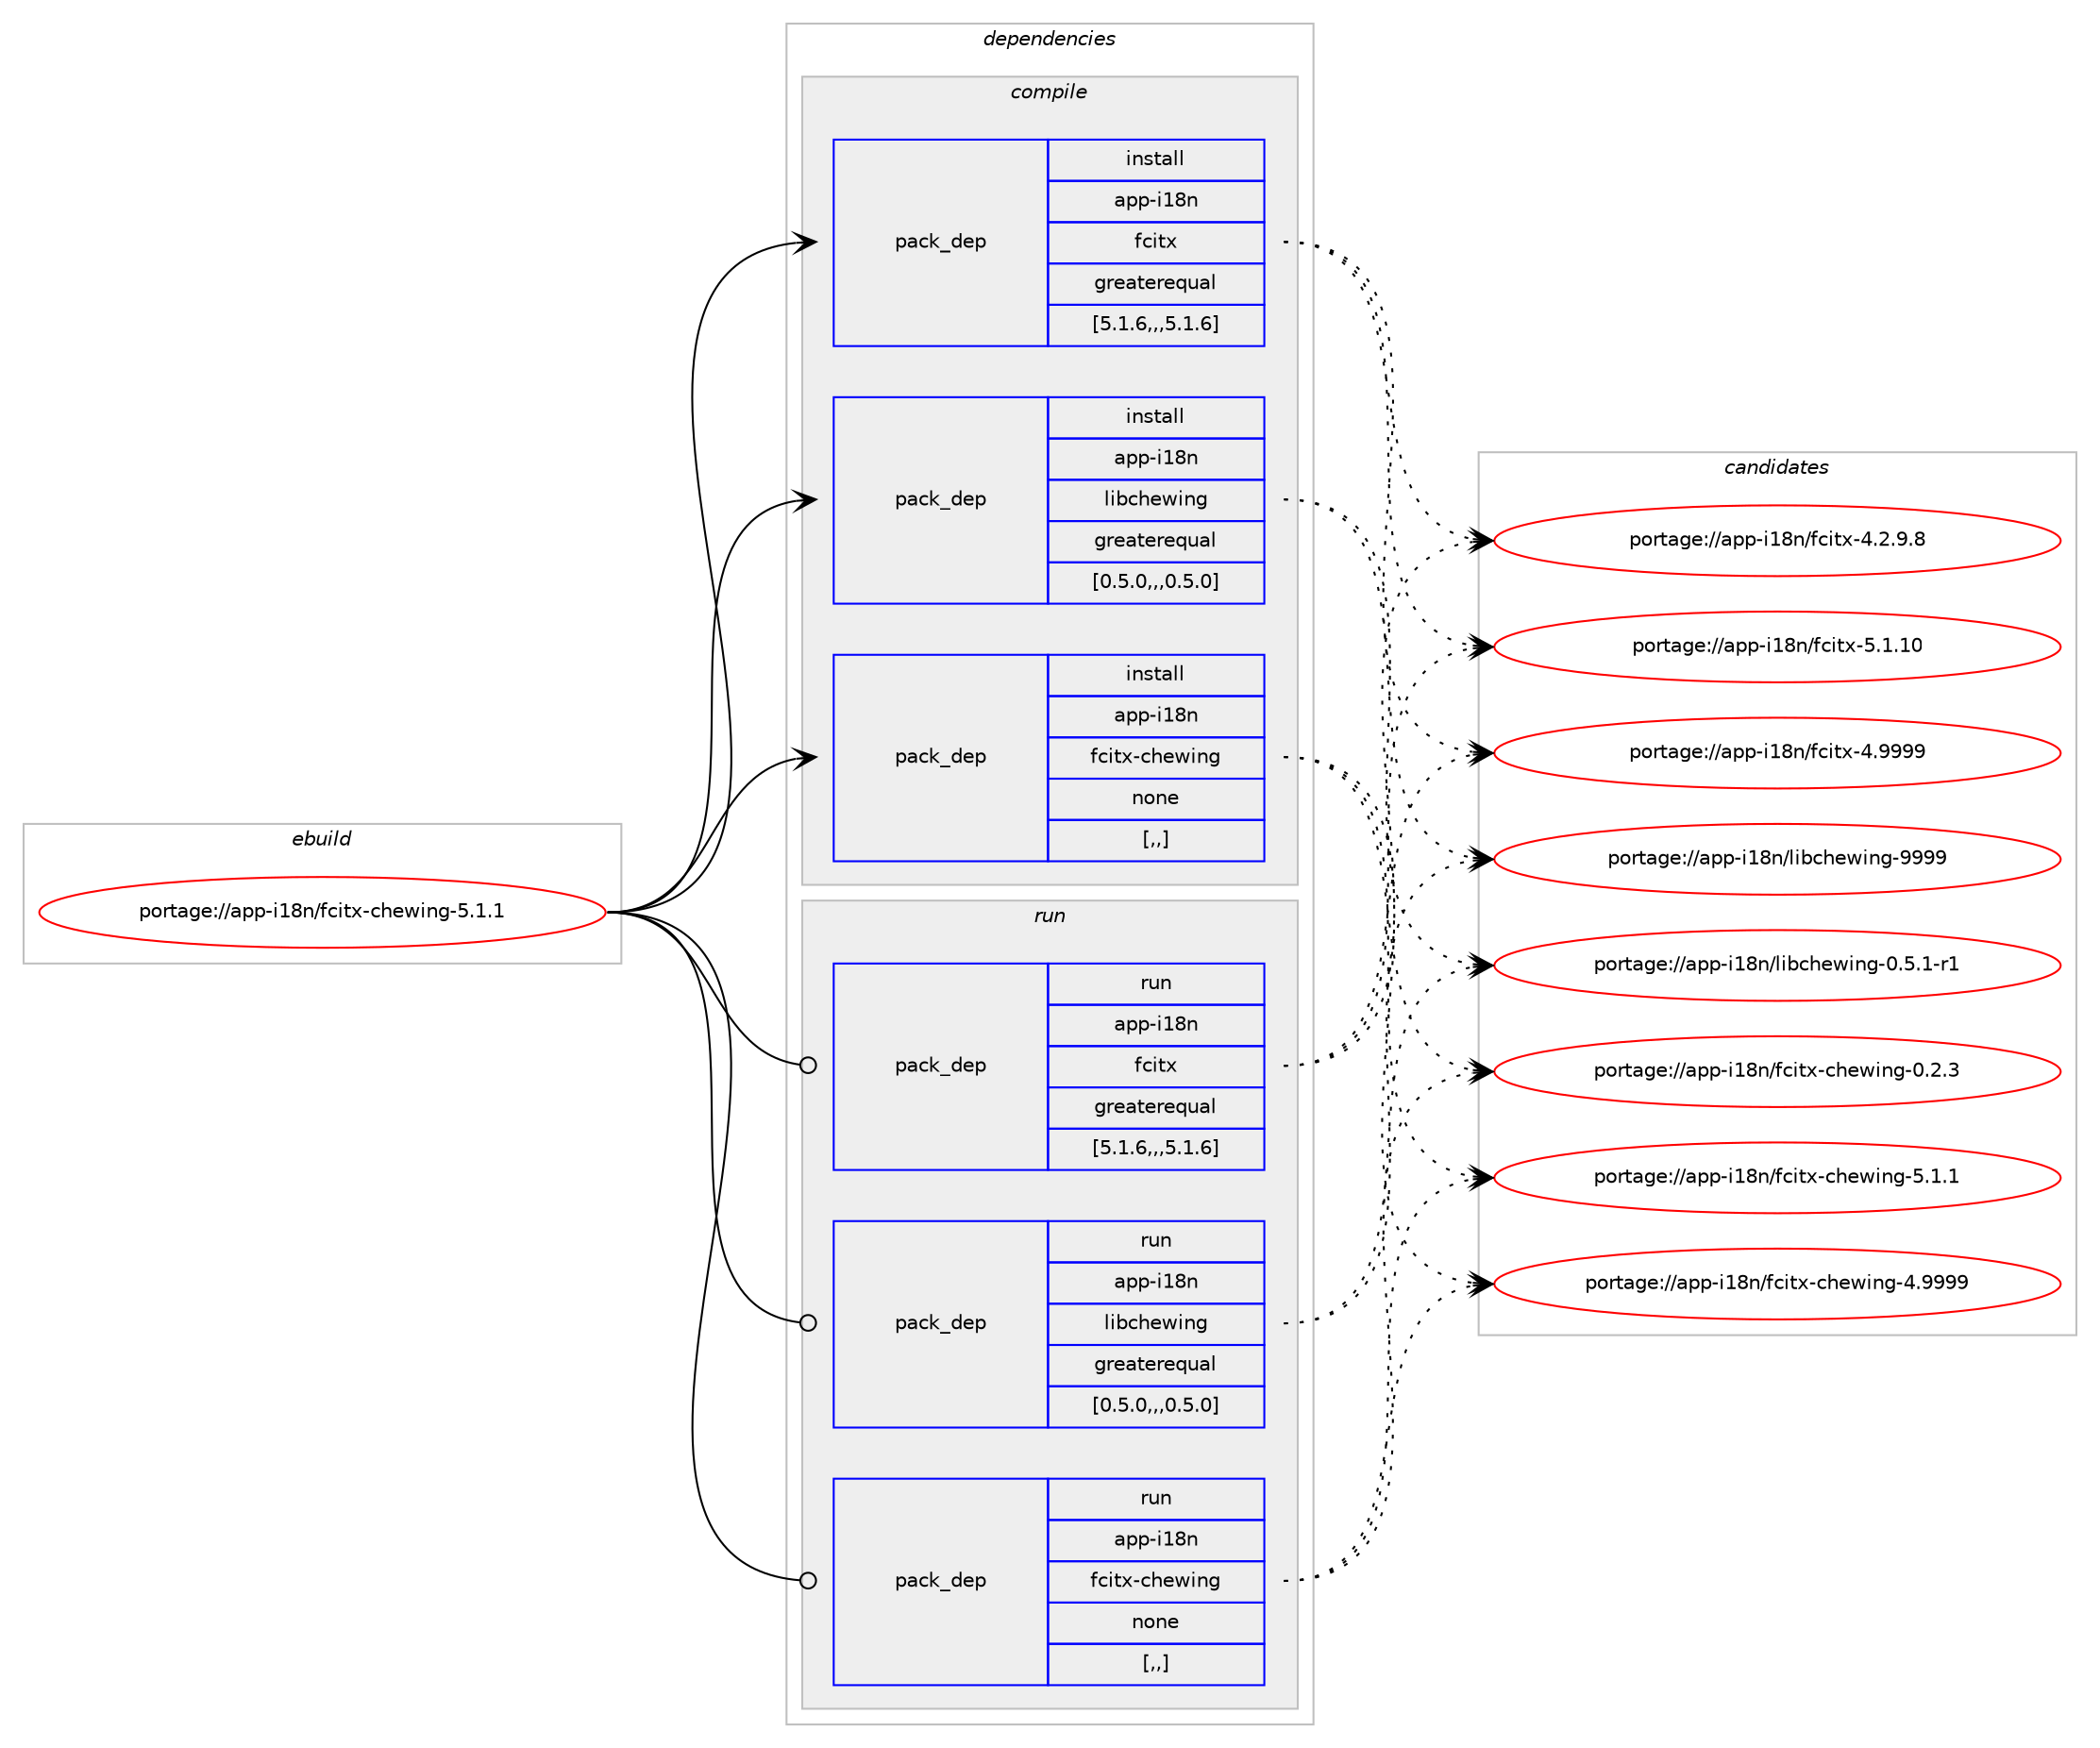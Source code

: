 digraph prolog {

# *************
# Graph options
# *************

newrank=true;
concentrate=true;
compound=true;
graph [rankdir=LR,fontname=Helvetica,fontsize=10,ranksep=1.5];#, ranksep=2.5, nodesep=0.2];
edge  [arrowhead=vee];
node  [fontname=Helvetica,fontsize=10];

# **********
# The ebuild
# **********

subgraph cluster_leftcol {
color=gray;
label=<<i>ebuild</i>>;
id [label="portage://app-i18n/fcitx-chewing-5.1.1", color=red, width=4, href="../app-i18n/fcitx-chewing-5.1.1.svg"];
}

# ****************
# The dependencies
# ****************

subgraph cluster_midcol {
color=gray;
label=<<i>dependencies</i>>;
subgraph cluster_compile {
fillcolor="#eeeeee";
style=filled;
label=<<i>compile</i>>;
subgraph pack25611 {
dependency36867 [label=<<TABLE BORDER="0" CELLBORDER="1" CELLSPACING="0" CELLPADDING="4" WIDTH="220"><TR><TD ROWSPAN="6" CELLPADDING="30">pack_dep</TD></TR><TR><TD WIDTH="110">install</TD></TR><TR><TD>app-i18n</TD></TR><TR><TD>fcitx</TD></TR><TR><TD>greaterequal</TD></TR><TR><TD>[5.1.6,,,5.1.6]</TD></TR></TABLE>>, shape=none, color=blue];
}
id:e -> dependency36867:w [weight=20,style="solid",arrowhead="vee"];
subgraph pack25612 {
dependency36868 [label=<<TABLE BORDER="0" CELLBORDER="1" CELLSPACING="0" CELLPADDING="4" WIDTH="220"><TR><TD ROWSPAN="6" CELLPADDING="30">pack_dep</TD></TR><TR><TD WIDTH="110">install</TD></TR><TR><TD>app-i18n</TD></TR><TR><TD>libchewing</TD></TR><TR><TD>greaterequal</TD></TR><TR><TD>[0.5.0,,,0.5.0]</TD></TR></TABLE>>, shape=none, color=blue];
}
id:e -> dependency36868:w [weight=20,style="solid",arrowhead="vee"];
subgraph pack25613 {
dependency36869 [label=<<TABLE BORDER="0" CELLBORDER="1" CELLSPACING="0" CELLPADDING="4" WIDTH="220"><TR><TD ROWSPAN="6" CELLPADDING="30">pack_dep</TD></TR><TR><TD WIDTH="110">install</TD></TR><TR><TD>app-i18n</TD></TR><TR><TD>fcitx-chewing</TD></TR><TR><TD>none</TD></TR><TR><TD>[,,]</TD></TR></TABLE>>, shape=none, color=blue];
}
id:e -> dependency36869:w [weight=20,style="solid",arrowhead="vee"];
}
subgraph cluster_compileandrun {
fillcolor="#eeeeee";
style=filled;
label=<<i>compile and run</i>>;
}
subgraph cluster_run {
fillcolor="#eeeeee";
style=filled;
label=<<i>run</i>>;
subgraph pack25614 {
dependency36870 [label=<<TABLE BORDER="0" CELLBORDER="1" CELLSPACING="0" CELLPADDING="4" WIDTH="220"><TR><TD ROWSPAN="6" CELLPADDING="30">pack_dep</TD></TR><TR><TD WIDTH="110">run</TD></TR><TR><TD>app-i18n</TD></TR><TR><TD>fcitx</TD></TR><TR><TD>greaterequal</TD></TR><TR><TD>[5.1.6,,,5.1.6]</TD></TR></TABLE>>, shape=none, color=blue];
}
id:e -> dependency36870:w [weight=20,style="solid",arrowhead="odot"];
subgraph pack25615 {
dependency36871 [label=<<TABLE BORDER="0" CELLBORDER="1" CELLSPACING="0" CELLPADDING="4" WIDTH="220"><TR><TD ROWSPAN="6" CELLPADDING="30">pack_dep</TD></TR><TR><TD WIDTH="110">run</TD></TR><TR><TD>app-i18n</TD></TR><TR><TD>libchewing</TD></TR><TR><TD>greaterequal</TD></TR><TR><TD>[0.5.0,,,0.5.0]</TD></TR></TABLE>>, shape=none, color=blue];
}
id:e -> dependency36871:w [weight=20,style="solid",arrowhead="odot"];
subgraph pack25616 {
dependency36872 [label=<<TABLE BORDER="0" CELLBORDER="1" CELLSPACING="0" CELLPADDING="4" WIDTH="220"><TR><TD ROWSPAN="6" CELLPADDING="30">pack_dep</TD></TR><TR><TD WIDTH="110">run</TD></TR><TR><TD>app-i18n</TD></TR><TR><TD>fcitx-chewing</TD></TR><TR><TD>none</TD></TR><TR><TD>[,,]</TD></TR></TABLE>>, shape=none, color=blue];
}
id:e -> dependency36872:w [weight=20,style="solid",arrowhead="odot"];
}
}

# **************
# The candidates
# **************

subgraph cluster_choices {
rank=same;
color=gray;
label=<<i>candidates</i>>;

subgraph choice25611 {
color=black;
nodesep=1;
choice97112112451054956110471029910511612045534649464948 [label="portage://app-i18n/fcitx-5.1.10", color=red, width=4,href="../app-i18n/fcitx-5.1.10.svg"];
choice97112112451054956110471029910511612045524657575757 [label="portage://app-i18n/fcitx-4.9999", color=red, width=4,href="../app-i18n/fcitx-4.9999.svg"];
choice9711211245105495611047102991051161204552465046574656 [label="portage://app-i18n/fcitx-4.2.9.8", color=red, width=4,href="../app-i18n/fcitx-4.2.9.8.svg"];
dependency36867:e -> choice97112112451054956110471029910511612045534649464948:w [style=dotted,weight="100"];
dependency36867:e -> choice97112112451054956110471029910511612045524657575757:w [style=dotted,weight="100"];
dependency36867:e -> choice9711211245105495611047102991051161204552465046574656:w [style=dotted,weight="100"];
}
subgraph choice25612 {
color=black;
nodesep=1;
choice971121124510549561104710810598991041011191051101034557575757 [label="portage://app-i18n/libchewing-9999", color=red, width=4,href="../app-i18n/libchewing-9999.svg"];
choice971121124510549561104710810598991041011191051101034548465346494511449 [label="portage://app-i18n/libchewing-0.5.1-r1", color=red, width=4,href="../app-i18n/libchewing-0.5.1-r1.svg"];
dependency36868:e -> choice971121124510549561104710810598991041011191051101034557575757:w [style=dotted,weight="100"];
dependency36868:e -> choice971121124510549561104710810598991041011191051101034548465346494511449:w [style=dotted,weight="100"];
}
subgraph choice25613 {
color=black;
nodesep=1;
choice9711211245105495611047102991051161204599104101119105110103455346494649 [label="portage://app-i18n/fcitx-chewing-5.1.1", color=red, width=4,href="../app-i18n/fcitx-chewing-5.1.1.svg"];
choice971121124510549561104710299105116120459910410111910511010345524657575757 [label="portage://app-i18n/fcitx-chewing-4.9999", color=red, width=4,href="../app-i18n/fcitx-chewing-4.9999.svg"];
choice9711211245105495611047102991051161204599104101119105110103454846504651 [label="portage://app-i18n/fcitx-chewing-0.2.3", color=red, width=4,href="../app-i18n/fcitx-chewing-0.2.3.svg"];
dependency36869:e -> choice9711211245105495611047102991051161204599104101119105110103455346494649:w [style=dotted,weight="100"];
dependency36869:e -> choice971121124510549561104710299105116120459910410111910511010345524657575757:w [style=dotted,weight="100"];
dependency36869:e -> choice9711211245105495611047102991051161204599104101119105110103454846504651:w [style=dotted,weight="100"];
}
subgraph choice25614 {
color=black;
nodesep=1;
choice97112112451054956110471029910511612045534649464948 [label="portage://app-i18n/fcitx-5.1.10", color=red, width=4,href="../app-i18n/fcitx-5.1.10.svg"];
choice97112112451054956110471029910511612045524657575757 [label="portage://app-i18n/fcitx-4.9999", color=red, width=4,href="../app-i18n/fcitx-4.9999.svg"];
choice9711211245105495611047102991051161204552465046574656 [label="portage://app-i18n/fcitx-4.2.9.8", color=red, width=4,href="../app-i18n/fcitx-4.2.9.8.svg"];
dependency36870:e -> choice97112112451054956110471029910511612045534649464948:w [style=dotted,weight="100"];
dependency36870:e -> choice97112112451054956110471029910511612045524657575757:w [style=dotted,weight="100"];
dependency36870:e -> choice9711211245105495611047102991051161204552465046574656:w [style=dotted,weight="100"];
}
subgraph choice25615 {
color=black;
nodesep=1;
choice971121124510549561104710810598991041011191051101034557575757 [label="portage://app-i18n/libchewing-9999", color=red, width=4,href="../app-i18n/libchewing-9999.svg"];
choice971121124510549561104710810598991041011191051101034548465346494511449 [label="portage://app-i18n/libchewing-0.5.1-r1", color=red, width=4,href="../app-i18n/libchewing-0.5.1-r1.svg"];
dependency36871:e -> choice971121124510549561104710810598991041011191051101034557575757:w [style=dotted,weight="100"];
dependency36871:e -> choice971121124510549561104710810598991041011191051101034548465346494511449:w [style=dotted,weight="100"];
}
subgraph choice25616 {
color=black;
nodesep=1;
choice9711211245105495611047102991051161204599104101119105110103455346494649 [label="portage://app-i18n/fcitx-chewing-5.1.1", color=red, width=4,href="../app-i18n/fcitx-chewing-5.1.1.svg"];
choice971121124510549561104710299105116120459910410111910511010345524657575757 [label="portage://app-i18n/fcitx-chewing-4.9999", color=red, width=4,href="../app-i18n/fcitx-chewing-4.9999.svg"];
choice9711211245105495611047102991051161204599104101119105110103454846504651 [label="portage://app-i18n/fcitx-chewing-0.2.3", color=red, width=4,href="../app-i18n/fcitx-chewing-0.2.3.svg"];
dependency36872:e -> choice9711211245105495611047102991051161204599104101119105110103455346494649:w [style=dotted,weight="100"];
dependency36872:e -> choice971121124510549561104710299105116120459910410111910511010345524657575757:w [style=dotted,weight="100"];
dependency36872:e -> choice9711211245105495611047102991051161204599104101119105110103454846504651:w [style=dotted,weight="100"];
}
}

}
